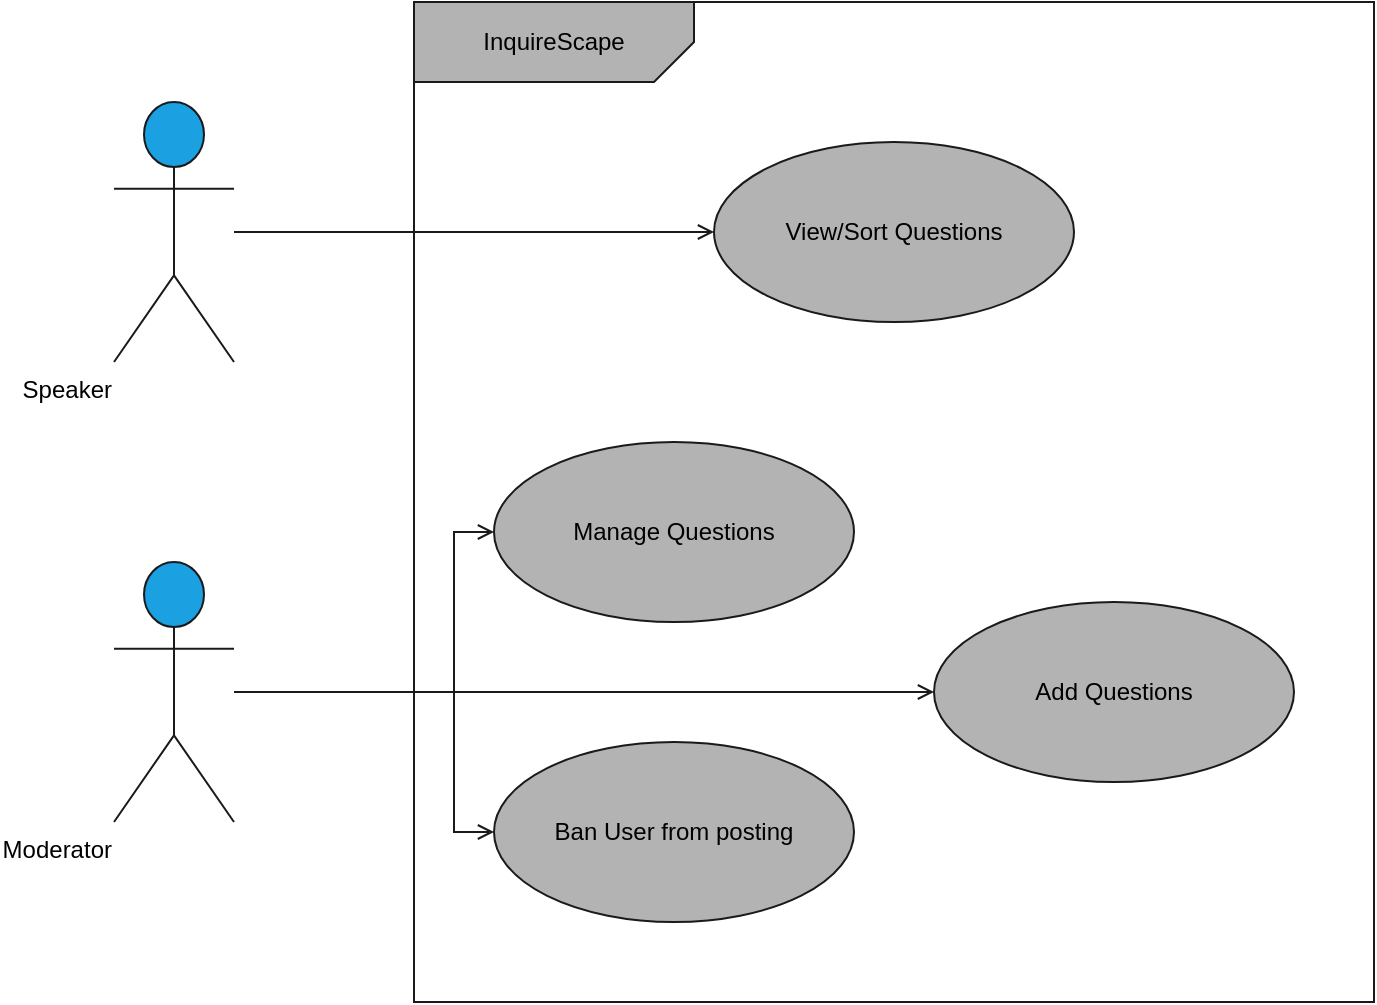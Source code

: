 <mxfile version="13.10.0" type="embed">
    <diagram id="yyxD0GULbpneVpScz2GM" name="Page-1">
        <mxGraphModel dx="815" dy="509" grid="1" gridSize="10" guides="1" tooltips="1" connect="1" arrows="1" fold="1" page="0" pageScale="1" pageWidth="827" pageHeight="1169" background="#ffffff" math="0" shadow="0">
            <root>
                <mxCell id="0"/>
                <mxCell id="1" parent="0"/>
                <mxCell id="2" value="" style="rounded=0;whiteSpace=wrap;html=1;fontColor=#000000;fillColor=none;strokeColor=#1A1A1A;" parent="1" vertex="1">
                    <mxGeometry x="140" y="80" width="480" height="500" as="geometry"/>
                </mxCell>
                <mxCell id="5" value="InquireScape" style="shape=card;whiteSpace=wrap;html=1;direction=north;rotation=0;flipH=1;size=20;fontColor=#000000;strokeColor=#1A1A1A;fillColor=#B3B3B3;" parent="1" vertex="1">
                    <mxGeometry x="140" y="80" width="140" height="40" as="geometry"/>
                </mxCell>
                <mxCell id="20" value="" style="edgeStyle=orthogonalEdgeStyle;rounded=0;orthogonalLoop=1;jettySize=auto;html=1;endArrow=open;endFill=0;entryX=0;entryY=0.5;entryDx=0;entryDy=0;fontColor=#000000;strokeColor=#1A1A1A;" parent="1" source="6" target="12" edge="1">
                    <mxGeometry relative="1" as="geometry"/>
                </mxCell>
                <mxCell id="6" value="&lt;font&gt;Speaker&lt;/font&gt;" style="shape=umlActor;verticalLabelPosition=bottom;verticalAlign=top;html=1;outlineConnect=0;labelPosition=left;align=right;fillColor=#1ba1e2;fontColor=#000000;strokeColor=#1A1A1A;" parent="1" vertex="1">
                    <mxGeometry x="-10" y="130" width="60" height="130" as="geometry"/>
                </mxCell>
                <mxCell id="17" value="" style="edgeStyle=orthogonalEdgeStyle;rounded=0;orthogonalLoop=1;jettySize=auto;html=1;endArrow=open;endFill=0;entryX=0;entryY=0.5;entryDx=0;entryDy=0;fontColor=#000000;strokeColor=#1A1A1A;" parent="1" source="7" target="15" edge="1">
                    <mxGeometry relative="1" as="geometry">
                        <Array as="points">
                            <mxPoint x="160" y="425"/>
                            <mxPoint x="160" y="345"/>
                        </Array>
                    </mxGeometry>
                </mxCell>
                <mxCell id="18" value="" style="edgeStyle=orthogonalEdgeStyle;rounded=0;orthogonalLoop=1;jettySize=auto;html=1;endArrow=open;endFill=0;entryX=0;entryY=0.5;entryDx=0;entryDy=0;fontColor=#000000;strokeColor=#1A1A1A;" parent="1" source="7" target="14" edge="1">
                    <mxGeometry relative="1" as="geometry"/>
                </mxCell>
                <mxCell id="7" value="&lt;font&gt;Moderator&lt;/font&gt;" style="shape=umlActor;verticalLabelPosition=bottom;verticalAlign=top;html=1;outlineConnect=0;labelPosition=left;align=right;fillColor=#1ba1e2;fontColor=#000000;strokeColor=#1A1A1A;" parent="1" vertex="1">
                    <mxGeometry x="-10" y="360" width="60" height="130" as="geometry"/>
                </mxCell>
                <mxCell id="12" value="View/Sort Questions" style="ellipse;whiteSpace=wrap;html=1;fontColor=#000000;strokeColor=#1A1A1A;fillColor=#B3B3B3;" parent="1" vertex="1">
                    <mxGeometry x="290" y="150" width="180" height="90" as="geometry"/>
                </mxCell>
                <mxCell id="13" value="Ban User from posting" style="ellipse;whiteSpace=wrap;html=1;fontColor=#000000;strokeColor=#1A1A1A;fillColor=#B3B3B3;" parent="1" vertex="1">
                    <mxGeometry x="180" y="450" width="180" height="90" as="geometry"/>
                </mxCell>
                <mxCell id="14" value="Add Questions" style="ellipse;whiteSpace=wrap;html=1;fontColor=#000000;strokeColor=#1A1A1A;fillColor=#B3B3B3;" parent="1" vertex="1">
                    <mxGeometry x="400" y="380" width="180" height="90" as="geometry"/>
                </mxCell>
                <mxCell id="15" value="Manage Questions" style="ellipse;whiteSpace=wrap;html=1;fontColor=#000000;strokeColor=#1A1A1A;fillColor=#B3B3B3;" parent="1" vertex="1">
                    <mxGeometry x="180" y="300" width="180" height="90" as="geometry"/>
                </mxCell>
                <mxCell id="19" value="" style="edgeStyle=orthogonalEdgeStyle;rounded=0;orthogonalLoop=1;jettySize=auto;html=1;endArrow=open;endFill=0;entryX=0;entryY=0.5;entryDx=0;entryDy=0;fontColor=#000000;strokeColor=#1A1A1A;" parent="1" source="7" target="13" edge="1">
                    <mxGeometry relative="1" as="geometry">
                        <mxPoint x="60" y="435" as="sourcePoint"/>
                        <mxPoint x="410" y="435" as="targetPoint"/>
                        <Array as="points">
                            <mxPoint x="160" y="425"/>
                            <mxPoint x="160" y="495"/>
                        </Array>
                    </mxGeometry>
                </mxCell>
            </root>
        </mxGraphModel>
    </diagram>
</mxfile>